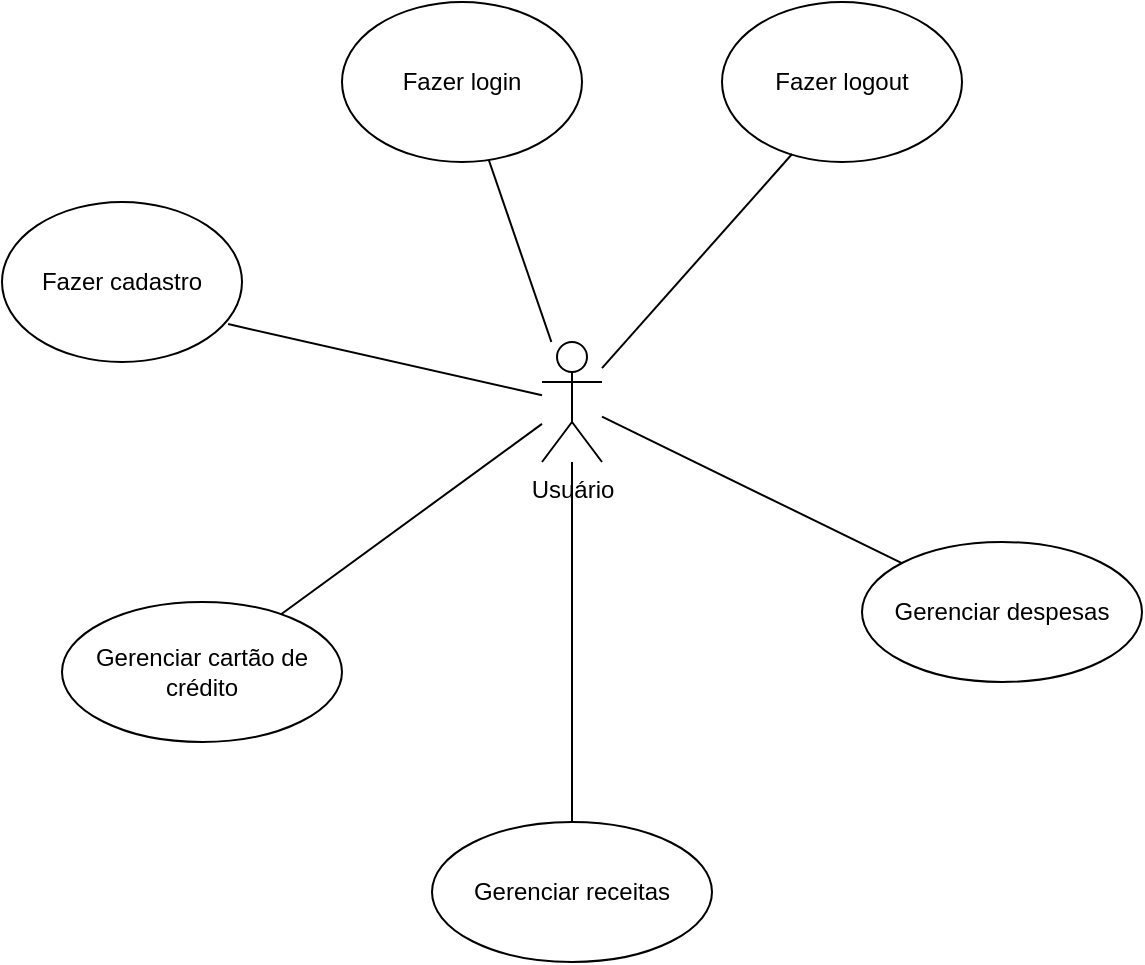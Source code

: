 <mxfile version="22.0.3" type="device" pages="2">
  <diagram name="UseCases" id="5LU8Z9RJR9RI-aIJQatS">
    <mxGraphModel dx="2074" dy="836" grid="1" gridSize="10" guides="1" tooltips="1" connect="1" arrows="1" fold="1" page="1" pageScale="1" pageWidth="827" pageHeight="1169" math="0" shadow="0">
      <root>
        <mxCell id="0" />
        <mxCell id="1" parent="0" />
        <mxCell id="LyI5XY3-f4HiKe38zShx-2" style="rounded=0;orthogonalLoop=1;jettySize=auto;html=1;endArrow=none;endFill=0;" edge="1" parent="1" source="MU7SJ67IRk96PDTAZzj--1" target="MU7SJ67IRk96PDTAZzj--7">
          <mxGeometry relative="1" as="geometry" />
        </mxCell>
        <mxCell id="LyI5XY3-f4HiKe38zShx-3" style="rounded=0;orthogonalLoop=1;jettySize=auto;html=1;endArrow=none;endFill=0;" edge="1" parent="1" source="MU7SJ67IRk96PDTAZzj--1" target="MU7SJ67IRk96PDTAZzj--5">
          <mxGeometry relative="1" as="geometry" />
        </mxCell>
        <mxCell id="LyI5XY3-f4HiKe38zShx-5" style="rounded=0;orthogonalLoop=1;jettySize=auto;html=1;endArrow=none;endFill=0;" edge="1" parent="1" source="MU7SJ67IRk96PDTAZzj--1" target="MU7SJ67IRk96PDTAZzj--9">
          <mxGeometry relative="1" as="geometry" />
        </mxCell>
        <mxCell id="LyI5XY3-f4HiKe38zShx-6" style="rounded=0;orthogonalLoop=1;jettySize=auto;html=1;endArrow=none;endFill=0;" edge="1" parent="1" source="MU7SJ67IRk96PDTAZzj--1" target="MU7SJ67IRk96PDTAZzj--8">
          <mxGeometry relative="1" as="geometry" />
        </mxCell>
        <mxCell id="MU7SJ67IRk96PDTAZzj--1" value="Usuário" style="shape=umlActor;verticalLabelPosition=bottom;verticalAlign=top;html=1;outlineConnect=0;" vertex="1" parent="1">
          <mxGeometry x="360" y="440" width="30" height="60" as="geometry" />
        </mxCell>
        <mxCell id="MU7SJ67IRk96PDTAZzj--5" value="Fazer login" style="ellipse;whiteSpace=wrap;html=1;" vertex="1" parent="1">
          <mxGeometry x="260" y="270" width="120" height="80" as="geometry" />
        </mxCell>
        <mxCell id="MU7SJ67IRk96PDTAZzj--6" value="Fazer logout" style="ellipse;whiteSpace=wrap;html=1;" vertex="1" parent="1">
          <mxGeometry x="450" y="270" width="120" height="80" as="geometry" />
        </mxCell>
        <mxCell id="MU7SJ67IRk96PDTAZzj--7" value="Gerenciar cartão de crédito" style="ellipse;whiteSpace=wrap;html=1;" vertex="1" parent="1">
          <mxGeometry x="120" y="570" width="140" height="70" as="geometry" />
        </mxCell>
        <mxCell id="MU7SJ67IRk96PDTAZzj--8" value="Gerenciar receitas" style="ellipse;whiteSpace=wrap;html=1;" vertex="1" parent="1">
          <mxGeometry x="305" y="680" width="140" height="70" as="geometry" />
        </mxCell>
        <mxCell id="MU7SJ67IRk96PDTAZzj--9" value="Gerenciar despesas" style="ellipse;whiteSpace=wrap;html=1;" vertex="1" parent="1">
          <mxGeometry x="520" y="540" width="140" height="70" as="geometry" />
        </mxCell>
        <mxCell id="MU7SJ67IRk96PDTAZzj--10" value="Fazer cadastro" style="ellipse;whiteSpace=wrap;html=1;" vertex="1" parent="1">
          <mxGeometry x="90" y="370" width="120" height="80" as="geometry" />
        </mxCell>
        <mxCell id="LyI5XY3-f4HiKe38zShx-1" style="rounded=0;orthogonalLoop=1;jettySize=auto;html=1;entryX=0.942;entryY=0.763;entryDx=0;entryDy=0;entryPerimeter=0;endArrow=none;endFill=0;" edge="1" parent="1" source="MU7SJ67IRk96PDTAZzj--1" target="MU7SJ67IRk96PDTAZzj--10">
          <mxGeometry relative="1" as="geometry" />
        </mxCell>
        <mxCell id="LyI5XY3-f4HiKe38zShx-4" style="rounded=0;orthogonalLoop=1;jettySize=auto;html=1;entryX=0.292;entryY=0.95;entryDx=0;entryDy=0;entryPerimeter=0;endArrow=none;endFill=0;" edge="1" parent="1" source="MU7SJ67IRk96PDTAZzj--1" target="MU7SJ67IRk96PDTAZzj--6">
          <mxGeometry relative="1" as="geometry" />
        </mxCell>
      </root>
    </mxGraphModel>
  </diagram>
  <diagram id="WGuICpLLnN-2Zhl2PNsr" name="ClassDiagram">
    <mxGraphModel dx="2074" dy="836" grid="1" gridSize="10" guides="1" tooltips="1" connect="1" arrows="1" fold="1" page="1" pageScale="1" pageWidth="1169" pageHeight="827" math="0" shadow="0">
      <root>
        <mxCell id="0" />
        <mxCell id="1" parent="0" />
        <mxCell id="D1Do-EOCULSb8hoTmEND-1" value="CreditCard" style="swimlane;fontStyle=0;childLayout=stackLayout;horizontal=1;startSize=26;fillColor=none;horizontalStack=0;resizeParent=1;resizeParentMax=0;resizeLast=0;collapsible=1;marginBottom=0;whiteSpace=wrap;html=1;" vertex="1" parent="1">
          <mxGeometry x="40" y="126" width="180" height="234" as="geometry" />
        </mxCell>
        <mxCell id="D1Do-EOCULSb8hoTmEND-2" value="- Id: Guid" style="text;strokeColor=none;fillColor=none;align=left;verticalAlign=top;spacingLeft=4;spacingRight=4;overflow=hidden;rotatable=0;points=[[0,0.5],[1,0.5]];portConstraint=eastwest;whiteSpace=wrap;html=1;" vertex="1" parent="D1Do-EOCULSb8hoTmEND-1">
          <mxGeometry y="26" width="180" height="26" as="geometry" />
        </mxCell>
        <mxCell id="D1Do-EOCULSb8hoTmEND-34" value="- Network: EPaymentNetwork" style="text;strokeColor=none;fillColor=none;align=left;verticalAlign=top;spacingLeft=4;spacingRight=4;overflow=hidden;rotatable=0;points=[[0,0.5],[1,0.5]];portConstraint=eastwest;whiteSpace=wrap;html=1;" vertex="1" parent="D1Do-EOCULSb8hoTmEND-1">
          <mxGeometry y="52" width="180" height="26" as="geometry" />
        </mxCell>
        <mxCell id="D1Do-EOCULSb8hoTmEND-3" value="- Number: int" style="text;strokeColor=none;fillColor=none;align=left;verticalAlign=top;spacingLeft=4;spacingRight=4;overflow=hidden;rotatable=0;points=[[0,0.5],[1,0.5]];portConstraint=eastwest;whiteSpace=wrap;html=1;" vertex="1" parent="D1Do-EOCULSb8hoTmEND-1">
          <mxGeometry y="78" width="180" height="26" as="geometry" />
        </mxCell>
        <mxCell id="D1Do-EOCULSb8hoTmEND-4" value="- CreditLimit: decimal" style="text;strokeColor=none;fillColor=none;align=left;verticalAlign=top;spacingLeft=4;spacingRight=4;overflow=hidden;rotatable=0;points=[[0,0.5],[1,0.5]];portConstraint=eastwest;whiteSpace=wrap;html=1;" vertex="1" parent="D1Do-EOCULSb8hoTmEND-1">
          <mxGeometry y="104" width="180" height="26" as="geometry" />
        </mxCell>
        <mxCell id="D1Do-EOCULSb8hoTmEND-14" value="- InvoiceAmount: decimal" style="text;strokeColor=none;fillColor=none;align=left;verticalAlign=top;spacingLeft=4;spacingRight=4;overflow=hidden;rotatable=0;points=[[0,0.5],[1,0.5]];portConstraint=eastwest;whiteSpace=wrap;html=1;" vertex="1" parent="D1Do-EOCULSb8hoTmEND-1">
          <mxGeometry y="130" width="180" height="26" as="geometry" />
        </mxCell>
        <mxCell id="D1Do-EOCULSb8hoTmEND-15" value="- InvoiceStartDate: DateTime" style="text;strokeColor=none;fillColor=none;align=left;verticalAlign=top;spacingLeft=4;spacingRight=4;overflow=hidden;rotatable=0;points=[[0,0.5],[1,0.5]];portConstraint=eastwest;whiteSpace=wrap;html=1;" vertex="1" parent="D1Do-EOCULSb8hoTmEND-1">
          <mxGeometry y="156" width="180" height="26" as="geometry" />
        </mxCell>
        <mxCell id="D1Do-EOCULSb8hoTmEND-16" value="- InvoiceEndDate: DateTime" style="text;strokeColor=none;fillColor=none;align=left;verticalAlign=top;spacingLeft=4;spacingRight=4;overflow=hidden;rotatable=0;points=[[0,0.5],[1,0.5]];portConstraint=eastwest;whiteSpace=wrap;html=1;" vertex="1" parent="D1Do-EOCULSb8hoTmEND-1">
          <mxGeometry y="182" width="180" height="26" as="geometry" />
        </mxCell>
        <mxCell id="D1Do-EOCULSb8hoTmEND-17" value="- InvoiceDueDate: DateTime" style="text;strokeColor=none;fillColor=none;align=left;verticalAlign=top;spacingLeft=4;spacingRight=4;overflow=hidden;rotatable=0;points=[[0,0.5],[1,0.5]];portConstraint=eastwest;whiteSpace=wrap;html=1;" vertex="1" parent="D1Do-EOCULSb8hoTmEND-1">
          <mxGeometry y="208" width="180" height="26" as="geometry" />
        </mxCell>
        <mxCell id="D1Do-EOCULSb8hoTmEND-5" value="&amp;lt;&amp;lt;Enumeration&amp;gt;&amp;gt;&lt;br&gt;EPaymentNetwork" style="swimlane;fontStyle=0;childLayout=stackLayout;horizontal=1;startSize=26;fillColor=none;horizontalStack=0;resizeParent=1;resizeParentMax=0;resizeLast=0;collapsible=1;marginBottom=0;whiteSpace=wrap;html=1;" vertex="1" parent="1">
          <mxGeometry x="770" y="560" width="140" height="230" as="geometry" />
        </mxCell>
        <mxCell id="D1Do-EOCULSb8hoTmEND-6" value="MasterCard" style="text;strokeColor=none;fillColor=none;align=left;verticalAlign=top;spacingLeft=4;spacingRight=4;overflow=hidden;rotatable=0;points=[[0,0.5],[1,0.5]];portConstraint=eastwest;whiteSpace=wrap;html=1;" vertex="1" parent="D1Do-EOCULSb8hoTmEND-5">
          <mxGeometry y="26" width="140" height="22" as="geometry" />
        </mxCell>
        <mxCell id="D1Do-EOCULSb8hoTmEND-7" value="Visa" style="text;strokeColor=none;fillColor=none;align=left;verticalAlign=top;spacingLeft=4;spacingRight=4;overflow=hidden;rotatable=0;points=[[0,0.5],[1,0.5]];portConstraint=eastwest;whiteSpace=wrap;html=1;" vertex="1" parent="D1Do-EOCULSb8hoTmEND-5">
          <mxGeometry y="48" width="140" height="26" as="geometry" />
        </mxCell>
        <mxCell id="D1Do-EOCULSb8hoTmEND-8" value="Elo" style="text;strokeColor=none;fillColor=none;align=left;verticalAlign=top;spacingLeft=4;spacingRight=4;overflow=hidden;rotatable=0;points=[[0,0.5],[1,0.5]];portConstraint=eastwest;whiteSpace=wrap;html=1;" vertex="1" parent="D1Do-EOCULSb8hoTmEND-5">
          <mxGeometry y="74" width="140" height="26" as="geometry" />
        </mxCell>
        <mxCell id="D1Do-EOCULSb8hoTmEND-9" value="AmericanExpress" style="text;strokeColor=none;fillColor=none;align=left;verticalAlign=top;spacingLeft=4;spacingRight=4;overflow=hidden;rotatable=0;points=[[0,0.5],[1,0.5]];portConstraint=eastwest;whiteSpace=wrap;html=1;" vertex="1" parent="D1Do-EOCULSb8hoTmEND-5">
          <mxGeometry y="100" width="140" height="26" as="geometry" />
        </mxCell>
        <mxCell id="D1Do-EOCULSb8hoTmEND-10" value="DinersClub" style="text;strokeColor=none;fillColor=none;align=left;verticalAlign=top;spacingLeft=4;spacingRight=4;overflow=hidden;rotatable=0;points=[[0,0.5],[1,0.5]];portConstraint=eastwest;whiteSpace=wrap;html=1;" vertex="1" parent="D1Do-EOCULSb8hoTmEND-5">
          <mxGeometry y="126" width="140" height="26" as="geometry" />
        </mxCell>
        <mxCell id="D1Do-EOCULSb8hoTmEND-11" value="Hipercard" style="text;strokeColor=none;fillColor=none;align=left;verticalAlign=top;spacingLeft=4;spacingRight=4;overflow=hidden;rotatable=0;points=[[0,0.5],[1,0.5]];portConstraint=eastwest;whiteSpace=wrap;html=1;" vertex="1" parent="D1Do-EOCULSb8hoTmEND-5">
          <mxGeometry y="152" width="140" height="26" as="geometry" />
        </mxCell>
        <mxCell id="D1Do-EOCULSb8hoTmEND-12" value="BanriCompras" style="text;strokeColor=none;fillColor=none;align=left;verticalAlign=top;spacingLeft=4;spacingRight=4;overflow=hidden;rotatable=0;points=[[0,0.5],[1,0.5]];portConstraint=eastwest;whiteSpace=wrap;html=1;" vertex="1" parent="D1Do-EOCULSb8hoTmEND-5">
          <mxGeometry y="178" width="140" height="26" as="geometry" />
        </mxCell>
        <mxCell id="D1Do-EOCULSb8hoTmEND-13" value="VR" style="text;strokeColor=none;fillColor=none;align=left;verticalAlign=top;spacingLeft=4;spacingRight=4;overflow=hidden;rotatable=0;points=[[0,0.5],[1,0.5]];portConstraint=eastwest;whiteSpace=wrap;html=1;" vertex="1" parent="D1Do-EOCULSb8hoTmEND-5">
          <mxGeometry y="204" width="140" height="26" as="geometry" />
        </mxCell>
        <mxCell id="D1Do-EOCULSb8hoTmEND-26" value="Bill" style="swimlane;fontStyle=0;childLayout=stackLayout;horizontal=1;startSize=26;fillColor=none;horizontalStack=0;resizeParent=1;resizeParentMax=0;resizeLast=0;collapsible=1;marginBottom=0;whiteSpace=wrap;html=1;" vertex="1" parent="1">
          <mxGeometry x="359" y="276" width="161" height="130" as="geometry" />
        </mxCell>
        <mxCell id="D1Do-EOCULSb8hoTmEND-31" value="- Type: EBillType" style="text;strokeColor=none;fillColor=none;align=left;verticalAlign=top;spacingLeft=4;spacingRight=4;overflow=hidden;rotatable=0;points=[[0,0.5],[1,0.5]];portConstraint=eastwest;whiteSpace=wrap;html=1;" vertex="1" parent="D1Do-EOCULSb8hoTmEND-26">
          <mxGeometry y="26" width="161" height="26" as="geometry" />
        </mxCell>
        <mxCell id="-KpHuaBU9iGwkFfMdgOl-13" value="- PurchaseDate: DateTime" style="text;strokeColor=none;fillColor=none;align=left;verticalAlign=top;spacingLeft=4;spacingRight=4;overflow=hidden;rotatable=0;points=[[0,0.5],[1,0.5]];portConstraint=eastwest;whiteSpace=wrap;html=1;" vertex="1" parent="D1Do-EOCULSb8hoTmEND-26">
          <mxGeometry y="52" width="161" height="26" as="geometry" />
        </mxCell>
        <mxCell id="-KpHuaBU9iGwkFfMdgOl-12" value="- Installments: int" style="text;strokeColor=none;fillColor=none;align=left;verticalAlign=top;spacingLeft=4;spacingRight=4;overflow=hidden;rotatable=0;points=[[0,0.5],[1,0.5]];portConstraint=eastwest;whiteSpace=wrap;html=1;" vertex="1" parent="D1Do-EOCULSb8hoTmEND-26">
          <mxGeometry y="78" width="161" height="26" as="geometry" />
        </mxCell>
        <mxCell id="-KpHuaBU9iGwkFfMdgOl-16" value="- Currentinstallment: int" style="text;strokeColor=none;fillColor=none;align=left;verticalAlign=top;spacingLeft=4;spacingRight=4;overflow=hidden;rotatable=0;points=[[0,0.5],[1,0.5]];portConstraint=eastwest;whiteSpace=wrap;html=1;" vertex="1" parent="D1Do-EOCULSb8hoTmEND-26">
          <mxGeometry y="104" width="161" height="26" as="geometry" />
        </mxCell>
        <mxCell id="D1Do-EOCULSb8hoTmEND-35" value="&amp;lt;&amp;lt;Enumeration&amp;gt;&amp;gt;&lt;br&gt;EBillType" style="swimlane;fontStyle=0;childLayout=stackLayout;horizontal=1;startSize=26;fillColor=none;horizontalStack=0;resizeParent=1;resizeParentMax=0;resizeLast=0;collapsible=1;marginBottom=0;whiteSpace=wrap;html=1;" vertex="1" parent="1">
          <mxGeometry x="980" y="560" width="140" height="126" as="geometry" />
        </mxCell>
        <mxCell id="D1Do-EOCULSb8hoTmEND-36" value="Single" style="text;strokeColor=none;fillColor=none;align=left;verticalAlign=top;spacingLeft=4;spacingRight=4;overflow=hidden;rotatable=0;points=[[0,0.5],[1,0.5]];portConstraint=eastwest;whiteSpace=wrap;html=1;" vertex="1" parent="D1Do-EOCULSb8hoTmEND-35">
          <mxGeometry y="26" width="140" height="22" as="geometry" />
        </mxCell>
        <mxCell id="D1Do-EOCULSb8hoTmEND-37" value="InInstallments" style="text;strokeColor=none;fillColor=none;align=left;verticalAlign=top;spacingLeft=4;spacingRight=4;overflow=hidden;rotatable=0;points=[[0,0.5],[1,0.5]];portConstraint=eastwest;whiteSpace=wrap;html=1;" vertex="1" parent="D1Do-EOCULSb8hoTmEND-35">
          <mxGeometry y="48" width="140" height="26" as="geometry" />
        </mxCell>
        <mxCell id="-KpHuaBU9iGwkFfMdgOl-14" value="CreditCardSingle" style="text;strokeColor=none;fillColor=none;align=left;verticalAlign=top;spacingLeft=4;spacingRight=4;overflow=hidden;rotatable=0;points=[[0,0.5],[1,0.5]];portConstraint=eastwest;whiteSpace=wrap;html=1;" vertex="1" parent="D1Do-EOCULSb8hoTmEND-35">
          <mxGeometry y="74" width="140" height="26" as="geometry" />
        </mxCell>
        <mxCell id="-KpHuaBU9iGwkFfMdgOl-15" value="CreditCardInStallments" style="text;strokeColor=none;fillColor=none;align=left;verticalAlign=top;spacingLeft=4;spacingRight=4;overflow=hidden;rotatable=0;points=[[0,0.5],[1,0.5]];portConstraint=eastwest;whiteSpace=wrap;html=1;" vertex="1" parent="D1Do-EOCULSb8hoTmEND-35">
          <mxGeometry y="100" width="140" height="26" as="geometry" />
        </mxCell>
        <mxCell id="D1Do-EOCULSb8hoTmEND-44" value="User" style="swimlane;fontStyle=0;childLayout=stackLayout;horizontal=1;startSize=26;fillColor=none;horizontalStack=0;resizeParent=1;resizeParentMax=0;resizeLast=0;collapsible=1;marginBottom=0;whiteSpace=wrap;html=1;" vertex="1" parent="1">
          <mxGeometry x="390" y="534" width="120" height="156" as="geometry" />
        </mxCell>
        <mxCell id="D1Do-EOCULSb8hoTmEND-45" value="- Id: Guid" style="text;strokeColor=none;fillColor=none;align=left;verticalAlign=top;spacingLeft=4;spacingRight=4;overflow=hidden;rotatable=0;points=[[0,0.5],[1,0.5]];portConstraint=eastwest;whiteSpace=wrap;html=1;" vertex="1" parent="D1Do-EOCULSb8hoTmEND-44">
          <mxGeometry y="26" width="120" height="26" as="geometry" />
        </mxCell>
        <mxCell id="D1Do-EOCULSb8hoTmEND-46" value="- Name: string" style="text;strokeColor=none;fillColor=none;align=left;verticalAlign=top;spacingLeft=4;spacingRight=4;overflow=hidden;rotatable=0;points=[[0,0.5],[1,0.5]];portConstraint=eastwest;whiteSpace=wrap;html=1;" vertex="1" parent="D1Do-EOCULSb8hoTmEND-44">
          <mxGeometry y="52" width="120" height="26" as="geometry" />
        </mxCell>
        <mxCell id="D1Do-EOCULSb8hoTmEND-47" value="- Email: string" style="text;strokeColor=none;fillColor=none;align=left;verticalAlign=top;spacingLeft=4;spacingRight=4;overflow=hidden;rotatable=0;points=[[0,0.5],[1,0.5]];portConstraint=eastwest;whiteSpace=wrap;html=1;" vertex="1" parent="D1Do-EOCULSb8hoTmEND-44">
          <mxGeometry y="78" width="120" height="26" as="geometry" />
        </mxCell>
        <mxCell id="D1Do-EOCULSb8hoTmEND-48" value="- Password: string" style="text;strokeColor=none;fillColor=none;align=left;verticalAlign=top;spacingLeft=4;spacingRight=4;overflow=hidden;rotatable=0;points=[[0,0.5],[1,0.5]];portConstraint=eastwest;whiteSpace=wrap;html=1;" vertex="1" parent="D1Do-EOCULSb8hoTmEND-44">
          <mxGeometry y="104" width="120" height="26" as="geometry" />
        </mxCell>
        <mxCell id="D1Do-EOCULSb8hoTmEND-49" value="- Balance: decimal" style="text;strokeColor=none;fillColor=none;align=left;verticalAlign=top;spacingLeft=4;spacingRight=4;overflow=hidden;rotatable=0;points=[[0,0.5],[1,0.5]];portConstraint=eastwest;whiteSpace=wrap;html=1;" vertex="1" parent="D1Do-EOCULSb8hoTmEND-44">
          <mxGeometry y="130" width="120" height="26" as="geometry" />
        </mxCell>
        <mxCell id="D1Do-EOCULSb8hoTmEND-50" value="Income" style="swimlane;fontStyle=0;childLayout=stackLayout;horizontal=1;startSize=26;fillColor=none;horizontalStack=0;resizeParent=1;resizeParentMax=0;resizeLast=0;collapsible=1;marginBottom=0;whiteSpace=wrap;html=1;" vertex="1" parent="1">
          <mxGeometry x="619" y="276" width="140" height="52" as="geometry" />
        </mxCell>
        <mxCell id="D1Do-EOCULSb8hoTmEND-56" value="&amp;lt;&amp;lt;Abstract&amp;gt;&amp;gt;&lt;br&gt;Transaction" style="swimlane;fontStyle=0;childLayout=stackLayout;horizontal=1;startSize=26;fillColor=none;horizontalStack=0;resizeParent=1;resizeParentMax=0;resizeLast=0;collapsible=1;marginBottom=0;whiteSpace=wrap;html=1;" vertex="1" parent="1">
          <mxGeometry x="489" y="40" width="140" height="182" as="geometry" />
        </mxCell>
        <mxCell id="D1Do-EOCULSb8hoTmEND-57" value="- Id: Guid" style="text;strokeColor=none;fillColor=none;align=left;verticalAlign=top;spacingLeft=4;spacingRight=4;overflow=hidden;rotatable=0;points=[[0,0.5],[1,0.5]];portConstraint=eastwest;whiteSpace=wrap;html=1;" vertex="1" parent="D1Do-EOCULSb8hoTmEND-56">
          <mxGeometry y="26" width="140" height="26" as="geometry" />
        </mxCell>
        <mxCell id="D1Do-EOCULSb8hoTmEND-58" value="- Name: string" style="text;strokeColor=none;fillColor=none;align=left;verticalAlign=top;spacingLeft=4;spacingRight=4;overflow=hidden;rotatable=0;points=[[0,0.5],[1,0.5]];portConstraint=eastwest;whiteSpace=wrap;html=1;" vertex="1" parent="D1Do-EOCULSb8hoTmEND-56">
          <mxGeometry y="52" width="140" height="26" as="geometry" />
        </mxCell>
        <mxCell id="D1Do-EOCULSb8hoTmEND-62" value="- Description: string" style="text;strokeColor=none;fillColor=none;align=left;verticalAlign=top;spacingLeft=4;spacingRight=4;overflow=hidden;rotatable=0;points=[[0,0.5],[1,0.5]];portConstraint=eastwest;whiteSpace=wrap;html=1;" vertex="1" parent="D1Do-EOCULSb8hoTmEND-56">
          <mxGeometry y="78" width="140" height="26" as="geometry" />
        </mxCell>
        <mxCell id="D1Do-EOCULSb8hoTmEND-59" value="- Amount: decimal" style="text;strokeColor=none;fillColor=none;align=left;verticalAlign=top;spacingLeft=4;spacingRight=4;overflow=hidden;rotatable=0;points=[[0,0.5],[1,0.5]];portConstraint=eastwest;whiteSpace=wrap;html=1;" vertex="1" parent="D1Do-EOCULSb8hoTmEND-56">
          <mxGeometry y="104" width="140" height="26" as="geometry" />
        </mxCell>
        <mxCell id="D1Do-EOCULSb8hoTmEND-60" value="- DueDate: DateTime" style="text;strokeColor=none;fillColor=none;align=left;verticalAlign=top;spacingLeft=4;spacingRight=4;overflow=hidden;rotatable=0;points=[[0,0.5],[1,0.5]];portConstraint=eastwest;whiteSpace=wrap;html=1;" vertex="1" parent="D1Do-EOCULSb8hoTmEND-56">
          <mxGeometry y="130" width="140" height="26" as="geometry" />
        </mxCell>
        <mxCell id="D1Do-EOCULSb8hoTmEND-61" value="- Payed: bool" style="text;strokeColor=none;fillColor=none;align=left;verticalAlign=top;spacingLeft=4;spacingRight=4;overflow=hidden;rotatable=0;points=[[0,0.5],[1,0.5]];portConstraint=eastwest;whiteSpace=wrap;html=1;" vertex="1" parent="D1Do-EOCULSb8hoTmEND-56">
          <mxGeometry y="156" width="140" height="26" as="geometry" />
        </mxCell>
        <mxCell id="-KpHuaBU9iGwkFfMdgOl-5" style="edgeStyle=orthogonalEdgeStyle;rounded=0;orthogonalLoop=1;jettySize=auto;html=1;entryX=0.353;entryY=1.003;entryDx=0;entryDy=0;entryPerimeter=0;endArrow=block;endFill=0;" edge="1" parent="1" source="D1Do-EOCULSb8hoTmEND-26" target="D1Do-EOCULSb8hoTmEND-61">
          <mxGeometry relative="1" as="geometry">
            <Array as="points">
              <mxPoint x="429" y="250" />
              <mxPoint x="539" y="250" />
              <mxPoint x="539" y="222" />
            </Array>
          </mxGeometry>
        </mxCell>
        <mxCell id="-KpHuaBU9iGwkFfMdgOl-7" style="edgeStyle=orthogonalEdgeStyle;rounded=0;orthogonalLoop=1;jettySize=auto;html=1;entryX=0.636;entryY=1.025;entryDx=0;entryDy=0;entryPerimeter=0;endArrow=block;endFill=0;" edge="1" parent="1" source="D1Do-EOCULSb8hoTmEND-50" target="D1Do-EOCULSb8hoTmEND-61">
          <mxGeometry relative="1" as="geometry">
            <Array as="points">
              <mxPoint x="689" y="250" />
              <mxPoint x="579" y="250" />
              <mxPoint x="579" y="223" />
            </Array>
          </mxGeometry>
        </mxCell>
        <mxCell id="-KpHuaBU9iGwkFfMdgOl-9" style="edgeStyle=orthogonalEdgeStyle;rounded=0;orthogonalLoop=1;jettySize=auto;html=1;entryX=0.005;entryY=-0.018;entryDx=0;entryDy=0;entryPerimeter=0;endArrow=none;endFill=0;" edge="1" parent="1" source="D1Do-EOCULSb8hoTmEND-4" target="D1Do-EOCULSb8hoTmEND-31">
          <mxGeometry relative="1" as="geometry">
            <Array as="points">
              <mxPoint x="290" y="243" />
              <mxPoint x="290" y="302" />
              <mxPoint x="360" y="302" />
            </Array>
          </mxGeometry>
        </mxCell>
        <mxCell id="-KpHuaBU9iGwkFfMdgOl-10" value="N" style="edgeLabel;html=1;align=center;verticalAlign=middle;resizable=0;points=[];" vertex="1" connectable="0" parent="-KpHuaBU9iGwkFfMdgOl-9">
          <mxGeometry x="0.437" relative="1" as="geometry">
            <mxPoint x="41" as="offset" />
          </mxGeometry>
        </mxCell>
        <mxCell id="-KpHuaBU9iGwkFfMdgOl-11" value="1" style="edgeLabel;html=1;align=center;verticalAlign=middle;resizable=0;points=[];" vertex="1" connectable="0" parent="-KpHuaBU9iGwkFfMdgOl-9">
          <mxGeometry x="-0.765" y="-2" relative="1" as="geometry">
            <mxPoint x="-13" as="offset" />
          </mxGeometry>
        </mxCell>
        <mxCell id="-KpHuaBU9iGwkFfMdgOl-19" style="edgeStyle=orthogonalEdgeStyle;rounded=0;orthogonalLoop=1;jettySize=auto;html=1;endArrow=none;endFill=0;entryX=0.498;entryY=1;entryDx=0;entryDy=0;entryPerimeter=0;" edge="1" parent="1" source="D1Do-EOCULSb8hoTmEND-44" target="D1Do-EOCULSb8hoTmEND-17">
          <mxGeometry relative="1" as="geometry">
            <mxPoint x="130" y="364" as="targetPoint" />
            <Array as="points">
              <mxPoint x="130" y="612" />
            </Array>
          </mxGeometry>
        </mxCell>
        <mxCell id="-KpHuaBU9iGwkFfMdgOl-20" value="1" style="edgeLabel;html=1;align=center;verticalAlign=middle;resizable=0;points=[];" vertex="1" connectable="0" parent="-KpHuaBU9iGwkFfMdgOl-19">
          <mxGeometry x="-0.891" y="1" relative="1" as="geometry">
            <mxPoint x="7" as="offset" />
          </mxGeometry>
        </mxCell>
        <mxCell id="-KpHuaBU9iGwkFfMdgOl-21" value="N" style="edgeLabel;html=1;align=center;verticalAlign=middle;resizable=0;points=[];" vertex="1" connectable="0" parent="-KpHuaBU9iGwkFfMdgOl-19">
          <mxGeometry x="0.926" y="-1" relative="1" as="geometry">
            <mxPoint as="offset" />
          </mxGeometry>
        </mxCell>
        <mxCell id="-KpHuaBU9iGwkFfMdgOl-23" style="edgeStyle=orthogonalEdgeStyle;rounded=0;orthogonalLoop=1;jettySize=auto;html=1;entryX=0.562;entryY=1.017;entryDx=0;entryDy=0;entryPerimeter=0;endArrow=none;endFill=0;" edge="1" parent="1" source="D1Do-EOCULSb8hoTmEND-44" target="-KpHuaBU9iGwkFfMdgOl-16">
          <mxGeometry relative="1" as="geometry" />
        </mxCell>
        <mxCell id="-KpHuaBU9iGwkFfMdgOl-24" value="1" style="edgeLabel;html=1;align=center;verticalAlign=middle;resizable=0;points=[];" vertex="1" connectable="0" parent="-KpHuaBU9iGwkFfMdgOl-23">
          <mxGeometry x="-0.76" relative="1" as="geometry">
            <mxPoint as="offset" />
          </mxGeometry>
        </mxCell>
        <mxCell id="-KpHuaBU9iGwkFfMdgOl-25" value="N" style="edgeLabel;html=1;align=center;verticalAlign=middle;resizable=0;points=[];" vertex="1" connectable="0" parent="-KpHuaBU9iGwkFfMdgOl-23">
          <mxGeometry x="0.848" relative="1" as="geometry">
            <mxPoint as="offset" />
          </mxGeometry>
        </mxCell>
        <mxCell id="-KpHuaBU9iGwkFfMdgOl-26" style="edgeStyle=orthogonalEdgeStyle;rounded=0;orthogonalLoop=1;jettySize=auto;html=1;entryX=0.5;entryY=1;entryDx=0;entryDy=0;endArrow=none;endFill=0;" edge="1" parent="1" source="D1Do-EOCULSb8hoTmEND-47" target="D1Do-EOCULSb8hoTmEND-50">
          <mxGeometry relative="1" as="geometry" />
        </mxCell>
        <mxCell id="-KpHuaBU9iGwkFfMdgOl-27" value="1" style="edgeLabel;html=1;align=center;verticalAlign=middle;resizable=0;points=[];" vertex="1" connectable="0" parent="-KpHuaBU9iGwkFfMdgOl-26">
          <mxGeometry x="-0.891" y="-1" relative="1" as="geometry">
            <mxPoint x="-7" as="offset" />
          </mxGeometry>
        </mxCell>
        <mxCell id="-KpHuaBU9iGwkFfMdgOl-28" value="N" style="edgeLabel;html=1;align=center;verticalAlign=middle;resizable=0;points=[];" vertex="1" connectable="0" parent="-KpHuaBU9iGwkFfMdgOl-26">
          <mxGeometry x="0.933" relative="1" as="geometry">
            <mxPoint as="offset" />
          </mxGeometry>
        </mxCell>
      </root>
    </mxGraphModel>
  </diagram>
</mxfile>
